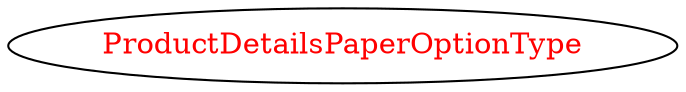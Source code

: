 digraph dependencyGraph {
 concentrate=true;
 ranksep="2.0";
 rankdir="LR"; 
 splines="ortho";
"ProductDetailsPaperOptionType" [fontcolor="red"];
}
